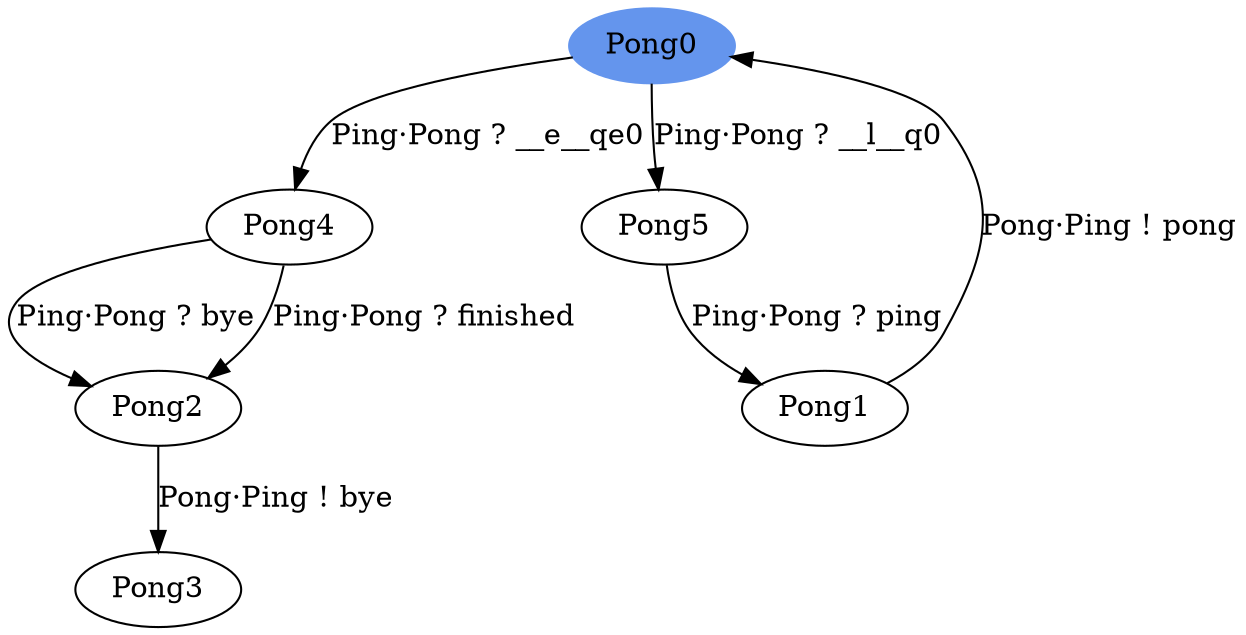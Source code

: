 digraph all{


subgraph Pong {
	label="Pong"
	Pong0	[style=filled, color=cornflowerblue]
	Pong0	[label = "Pong0"];
	Pong1	[label = "Pong1"];
	Pong2	[label = "Pong2"];
	Pong3	[label = "Pong3"];
	Pong4	[label = "Pong4"];
	Pong5	[label = "Pong5"];
	Pong0 -> Pong4	[label = "Ping&middot;Pong ? __e__qe0"];
	Pong0 -> Pong5	[label = "Ping&middot;Pong ? __l__q0"];
	Pong1 -> Pong0	[label = "Pong&middot;Ping ! pong"];
	Pong2 -> Pong3	[label = "Pong&middot;Ping ! bye"];
	Pong4 -> Pong2	[label = "Ping&middot;Pong ? bye"];
	Pong4 -> Pong2	[label = "Ping&middot;Pong ? finished"];
	Pong5 -> Pong1	[label = "Ping&middot;Pong ? ping"];

}
}

